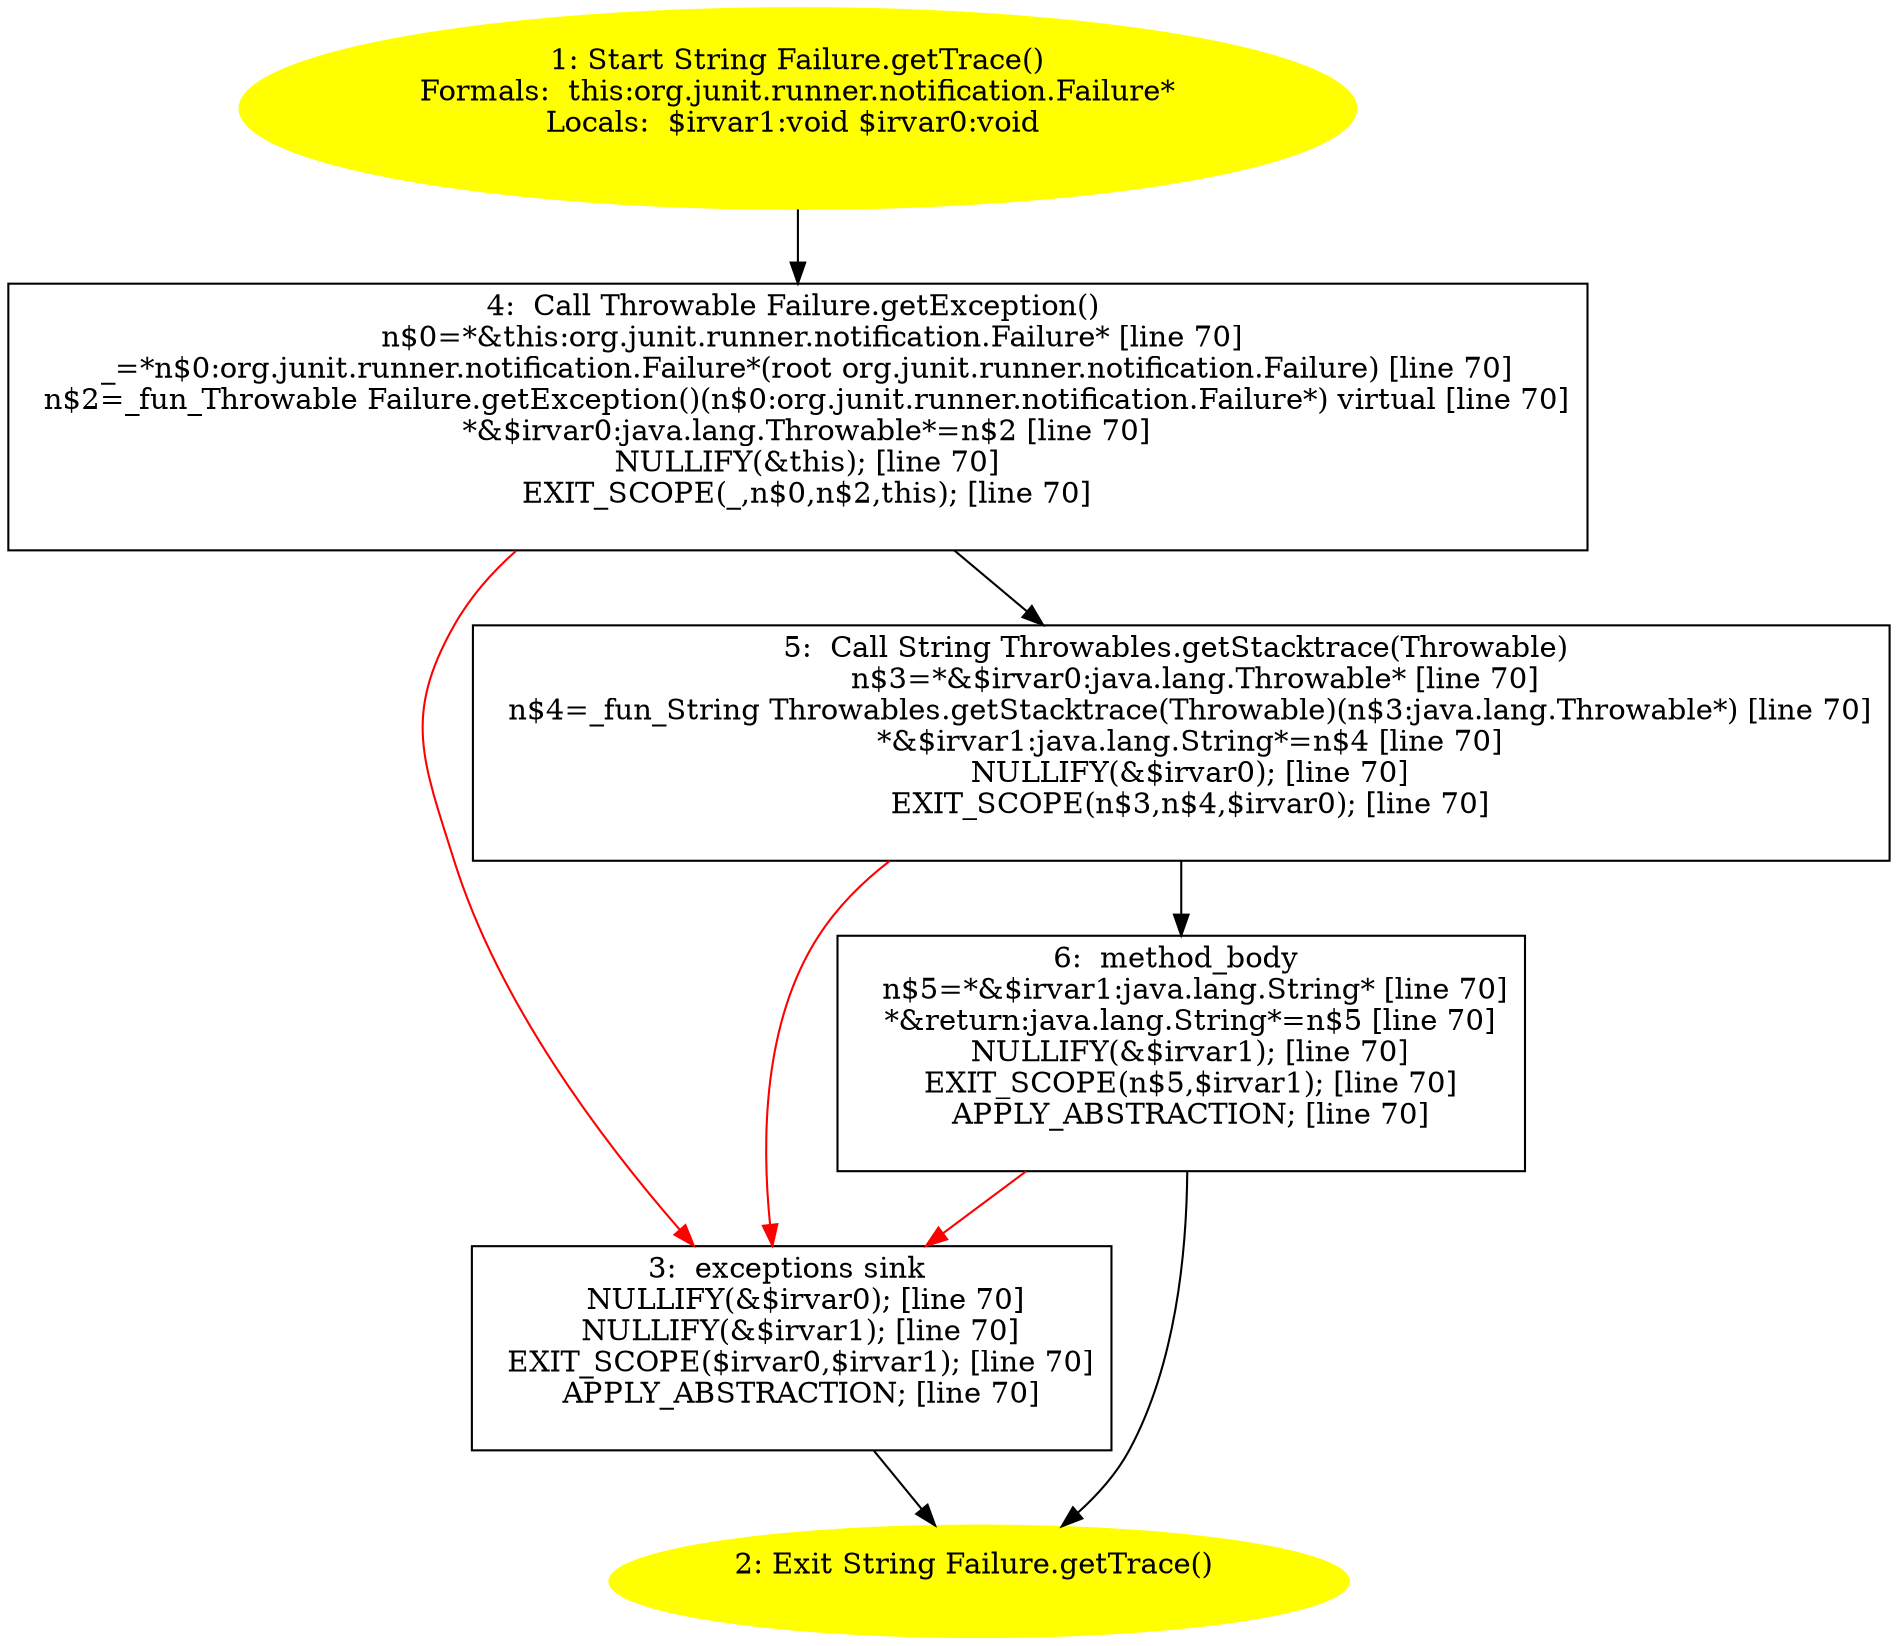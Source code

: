 /* @generated */
digraph cfg {
"org.junit.runner.notification.Failure.getTrace():java.lang.String.82bf8f8ad488cfdc6767e62825343e42_1" [label="1: Start String Failure.getTrace()\nFormals:  this:org.junit.runner.notification.Failure*\nLocals:  $irvar1:void $irvar0:void \n  " color=yellow style=filled]
	

	 "org.junit.runner.notification.Failure.getTrace():java.lang.String.82bf8f8ad488cfdc6767e62825343e42_1" -> "org.junit.runner.notification.Failure.getTrace():java.lang.String.82bf8f8ad488cfdc6767e62825343e42_4" ;
"org.junit.runner.notification.Failure.getTrace():java.lang.String.82bf8f8ad488cfdc6767e62825343e42_2" [label="2: Exit String Failure.getTrace() \n  " color=yellow style=filled]
	

"org.junit.runner.notification.Failure.getTrace():java.lang.String.82bf8f8ad488cfdc6767e62825343e42_3" [label="3:  exceptions sink \n   NULLIFY(&$irvar0); [line 70]\n  NULLIFY(&$irvar1); [line 70]\n  EXIT_SCOPE($irvar0,$irvar1); [line 70]\n  APPLY_ABSTRACTION; [line 70]\n " shape="box"]
	

	 "org.junit.runner.notification.Failure.getTrace():java.lang.String.82bf8f8ad488cfdc6767e62825343e42_3" -> "org.junit.runner.notification.Failure.getTrace():java.lang.String.82bf8f8ad488cfdc6767e62825343e42_2" ;
"org.junit.runner.notification.Failure.getTrace():java.lang.String.82bf8f8ad488cfdc6767e62825343e42_4" [label="4:  Call Throwable Failure.getException() \n   n$0=*&this:org.junit.runner.notification.Failure* [line 70]\n  _=*n$0:org.junit.runner.notification.Failure*(root org.junit.runner.notification.Failure) [line 70]\n  n$2=_fun_Throwable Failure.getException()(n$0:org.junit.runner.notification.Failure*) virtual [line 70]\n  *&$irvar0:java.lang.Throwable*=n$2 [line 70]\n  NULLIFY(&this); [line 70]\n  EXIT_SCOPE(_,n$0,n$2,this); [line 70]\n " shape="box"]
	

	 "org.junit.runner.notification.Failure.getTrace():java.lang.String.82bf8f8ad488cfdc6767e62825343e42_4" -> "org.junit.runner.notification.Failure.getTrace():java.lang.String.82bf8f8ad488cfdc6767e62825343e42_5" ;
	 "org.junit.runner.notification.Failure.getTrace():java.lang.String.82bf8f8ad488cfdc6767e62825343e42_4" -> "org.junit.runner.notification.Failure.getTrace():java.lang.String.82bf8f8ad488cfdc6767e62825343e42_3" [color="red" ];
"org.junit.runner.notification.Failure.getTrace():java.lang.String.82bf8f8ad488cfdc6767e62825343e42_5" [label="5:  Call String Throwables.getStacktrace(Throwable) \n   n$3=*&$irvar0:java.lang.Throwable* [line 70]\n  n$4=_fun_String Throwables.getStacktrace(Throwable)(n$3:java.lang.Throwable*) [line 70]\n  *&$irvar1:java.lang.String*=n$4 [line 70]\n  NULLIFY(&$irvar0); [line 70]\n  EXIT_SCOPE(n$3,n$4,$irvar0); [line 70]\n " shape="box"]
	

	 "org.junit.runner.notification.Failure.getTrace():java.lang.String.82bf8f8ad488cfdc6767e62825343e42_5" -> "org.junit.runner.notification.Failure.getTrace():java.lang.String.82bf8f8ad488cfdc6767e62825343e42_6" ;
	 "org.junit.runner.notification.Failure.getTrace():java.lang.String.82bf8f8ad488cfdc6767e62825343e42_5" -> "org.junit.runner.notification.Failure.getTrace():java.lang.String.82bf8f8ad488cfdc6767e62825343e42_3" [color="red" ];
"org.junit.runner.notification.Failure.getTrace():java.lang.String.82bf8f8ad488cfdc6767e62825343e42_6" [label="6:  method_body \n   n$5=*&$irvar1:java.lang.String* [line 70]\n  *&return:java.lang.String*=n$5 [line 70]\n  NULLIFY(&$irvar1); [line 70]\n  EXIT_SCOPE(n$5,$irvar1); [line 70]\n  APPLY_ABSTRACTION; [line 70]\n " shape="box"]
	

	 "org.junit.runner.notification.Failure.getTrace():java.lang.String.82bf8f8ad488cfdc6767e62825343e42_6" -> "org.junit.runner.notification.Failure.getTrace():java.lang.String.82bf8f8ad488cfdc6767e62825343e42_2" ;
	 "org.junit.runner.notification.Failure.getTrace():java.lang.String.82bf8f8ad488cfdc6767e62825343e42_6" -> "org.junit.runner.notification.Failure.getTrace():java.lang.String.82bf8f8ad488cfdc6767e62825343e42_3" [color="red" ];
}
